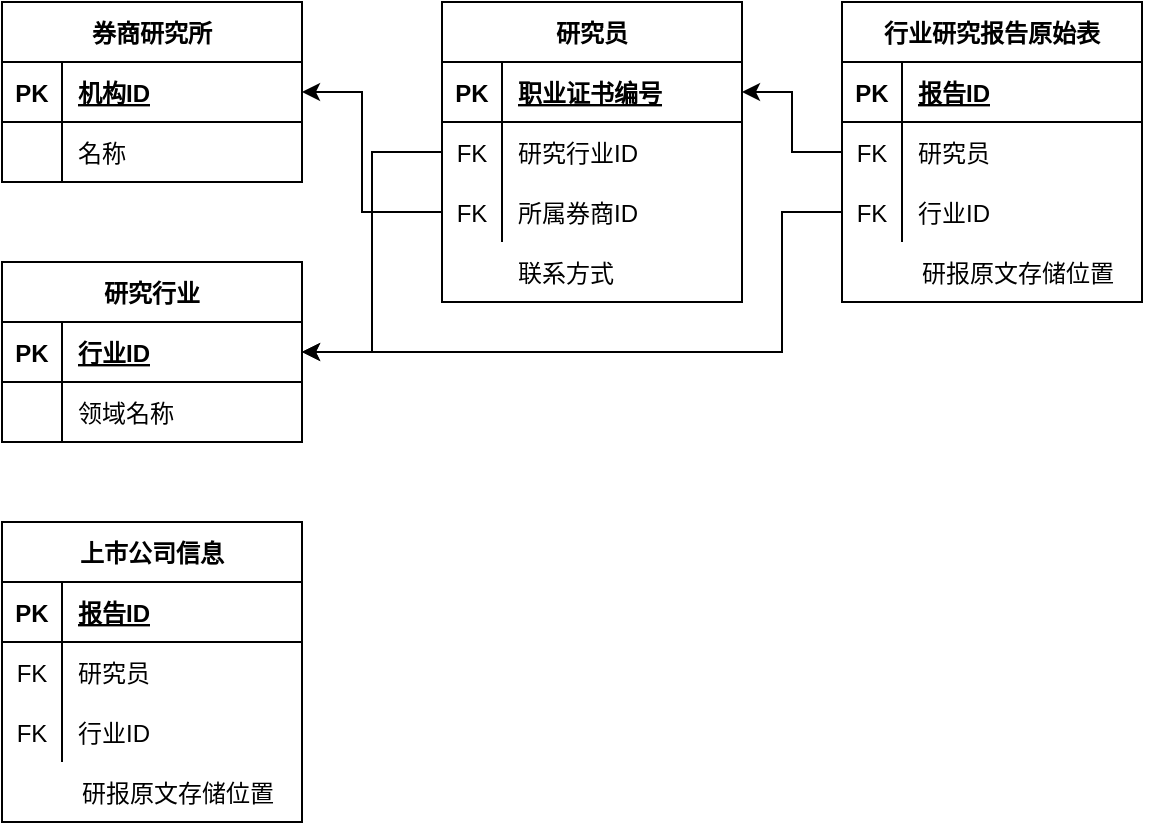 <mxfile version="14.4.9" type="github">
  <diagram id="uSX-9S-eXGz2k6nIvwEQ" name="第 1 页">
    <mxGraphModel dx="894" dy="589" grid="1" gridSize="10" guides="1" tooltips="1" connect="1" arrows="1" fold="1" page="1" pageScale="1" pageWidth="850" pageHeight="1100" math="0" shadow="0">
      <root>
        <mxCell id="0" />
        <mxCell id="1" parent="0" />
        <mxCell id="vnZ6nE50Qv4-x-l0_GSR-1" value="券商研究所" style="shape=table;startSize=30;container=1;collapsible=1;childLayout=tableLayout;fixedRows=1;rowLines=0;fontStyle=1;align=center;resizeLast=1;" vertex="1" parent="1">
          <mxGeometry x="60" y="110" width="150" height="90" as="geometry" />
        </mxCell>
        <mxCell id="vnZ6nE50Qv4-x-l0_GSR-2" value="" style="shape=partialRectangle;collapsible=0;dropTarget=0;pointerEvents=0;fillColor=none;top=0;left=0;bottom=1;right=0;points=[[0,0.5],[1,0.5]];portConstraint=eastwest;" vertex="1" parent="vnZ6nE50Qv4-x-l0_GSR-1">
          <mxGeometry y="30" width="150" height="30" as="geometry" />
        </mxCell>
        <mxCell id="vnZ6nE50Qv4-x-l0_GSR-3" value="PK" style="shape=partialRectangle;connectable=0;fillColor=none;top=0;left=0;bottom=0;right=0;fontStyle=1;overflow=hidden;" vertex="1" parent="vnZ6nE50Qv4-x-l0_GSR-2">
          <mxGeometry width="30" height="30" as="geometry" />
        </mxCell>
        <mxCell id="vnZ6nE50Qv4-x-l0_GSR-4" value="机构ID" style="shape=partialRectangle;connectable=0;fillColor=none;top=0;left=0;bottom=0;right=0;align=left;spacingLeft=6;fontStyle=5;overflow=hidden;" vertex="1" parent="vnZ6nE50Qv4-x-l0_GSR-2">
          <mxGeometry x="30" width="120" height="30" as="geometry" />
        </mxCell>
        <mxCell id="vnZ6nE50Qv4-x-l0_GSR-5" value="" style="shape=partialRectangle;collapsible=0;dropTarget=0;pointerEvents=0;fillColor=none;top=0;left=0;bottom=0;right=0;points=[[0,0.5],[1,0.5]];portConstraint=eastwest;" vertex="1" parent="vnZ6nE50Qv4-x-l0_GSR-1">
          <mxGeometry y="60" width="150" height="30" as="geometry" />
        </mxCell>
        <mxCell id="vnZ6nE50Qv4-x-l0_GSR-6" value="" style="shape=partialRectangle;connectable=0;fillColor=none;top=0;left=0;bottom=0;right=0;editable=1;overflow=hidden;" vertex="1" parent="vnZ6nE50Qv4-x-l0_GSR-5">
          <mxGeometry width="30" height="30" as="geometry" />
        </mxCell>
        <mxCell id="vnZ6nE50Qv4-x-l0_GSR-7" value="名称" style="shape=partialRectangle;connectable=0;fillColor=none;top=0;left=0;bottom=0;right=0;align=left;spacingLeft=6;overflow=hidden;" vertex="1" parent="vnZ6nE50Qv4-x-l0_GSR-5">
          <mxGeometry x="30" width="120" height="30" as="geometry" />
        </mxCell>
        <mxCell id="vnZ6nE50Qv4-x-l0_GSR-58" style="edgeStyle=orthogonalEdgeStyle;rounded=0;orthogonalLoop=1;jettySize=auto;html=1;exitX=0;exitY=0.5;exitDx=0;exitDy=0;" edge="1" parent="1" source="vnZ6nE50Qv4-x-l0_GSR-55" target="vnZ6nE50Qv4-x-l0_GSR-2">
          <mxGeometry relative="1" as="geometry">
            <Array as="points">
              <mxPoint x="240" y="215" />
              <mxPoint x="240" y="155" />
            </Array>
          </mxGeometry>
        </mxCell>
        <mxCell id="vnZ6nE50Qv4-x-l0_GSR-59" value="研究行业" style="shape=table;startSize=30;container=1;collapsible=1;childLayout=tableLayout;fixedRows=1;rowLines=0;fontStyle=1;align=center;resizeLast=1;" vertex="1" parent="1">
          <mxGeometry x="60" y="240" width="150" height="90" as="geometry" />
        </mxCell>
        <mxCell id="vnZ6nE50Qv4-x-l0_GSR-60" value="" style="shape=partialRectangle;collapsible=0;dropTarget=0;pointerEvents=0;fillColor=none;top=0;left=0;bottom=1;right=0;points=[[0,0.5],[1,0.5]];portConstraint=eastwest;" vertex="1" parent="vnZ6nE50Qv4-x-l0_GSR-59">
          <mxGeometry y="30" width="150" height="30" as="geometry" />
        </mxCell>
        <mxCell id="vnZ6nE50Qv4-x-l0_GSR-61" value="PK" style="shape=partialRectangle;connectable=0;fillColor=none;top=0;left=0;bottom=0;right=0;fontStyle=1;overflow=hidden;" vertex="1" parent="vnZ6nE50Qv4-x-l0_GSR-60">
          <mxGeometry width="30" height="30" as="geometry" />
        </mxCell>
        <mxCell id="vnZ6nE50Qv4-x-l0_GSR-62" value="行业ID" style="shape=partialRectangle;connectable=0;fillColor=none;top=0;left=0;bottom=0;right=0;align=left;spacingLeft=6;fontStyle=5;overflow=hidden;" vertex="1" parent="vnZ6nE50Qv4-x-l0_GSR-60">
          <mxGeometry x="30" width="120" height="30" as="geometry" />
        </mxCell>
        <mxCell id="vnZ6nE50Qv4-x-l0_GSR-63" value="" style="shape=partialRectangle;collapsible=0;dropTarget=0;pointerEvents=0;fillColor=none;top=0;left=0;bottom=0;right=0;points=[[0,0.5],[1,0.5]];portConstraint=eastwest;" vertex="1" parent="vnZ6nE50Qv4-x-l0_GSR-59">
          <mxGeometry y="60" width="150" height="30" as="geometry" />
        </mxCell>
        <mxCell id="vnZ6nE50Qv4-x-l0_GSR-64" value="" style="shape=partialRectangle;connectable=0;fillColor=none;top=0;left=0;bottom=0;right=0;editable=1;overflow=hidden;" vertex="1" parent="vnZ6nE50Qv4-x-l0_GSR-63">
          <mxGeometry width="30" height="30" as="geometry" />
        </mxCell>
        <mxCell id="vnZ6nE50Qv4-x-l0_GSR-65" value="领域名称" style="shape=partialRectangle;connectable=0;fillColor=none;top=0;left=0;bottom=0;right=0;align=left;spacingLeft=6;overflow=hidden;" vertex="1" parent="vnZ6nE50Qv4-x-l0_GSR-63">
          <mxGeometry x="30" width="120" height="30" as="geometry" />
        </mxCell>
        <mxCell id="vnZ6nE50Qv4-x-l0_GSR-75" value="" style="group" vertex="1" connectable="0" parent="1">
          <mxGeometry x="280" y="110" width="150" height="150" as="geometry" />
        </mxCell>
        <mxCell id="vnZ6nE50Qv4-x-l0_GSR-45" value="研究员" style="shape=table;startSize=30;container=1;collapsible=1;childLayout=tableLayout;fixedRows=1;rowLines=0;fontStyle=1;align=center;resizeLast=1;" vertex="1" parent="vnZ6nE50Qv4-x-l0_GSR-75">
          <mxGeometry width="150" height="150" as="geometry" />
        </mxCell>
        <mxCell id="vnZ6nE50Qv4-x-l0_GSR-46" value="" style="shape=partialRectangle;collapsible=0;dropTarget=0;pointerEvents=0;fillColor=none;top=0;left=0;bottom=1;right=0;points=[[0,0.5],[1,0.5]];portConstraint=eastwest;" vertex="1" parent="vnZ6nE50Qv4-x-l0_GSR-45">
          <mxGeometry y="30" width="150" height="30" as="geometry" />
        </mxCell>
        <mxCell id="vnZ6nE50Qv4-x-l0_GSR-47" value="PK" style="shape=partialRectangle;connectable=0;fillColor=none;top=0;left=0;bottom=0;right=0;fontStyle=1;overflow=hidden;" vertex="1" parent="vnZ6nE50Qv4-x-l0_GSR-46">
          <mxGeometry width="30" height="30" as="geometry" />
        </mxCell>
        <mxCell id="vnZ6nE50Qv4-x-l0_GSR-48" value="职业证书编号" style="shape=partialRectangle;connectable=0;fillColor=none;top=0;left=0;bottom=0;right=0;align=left;spacingLeft=6;fontStyle=5;overflow=hidden;" vertex="1" parent="vnZ6nE50Qv4-x-l0_GSR-46">
          <mxGeometry x="30" width="120" height="30" as="geometry" />
        </mxCell>
        <mxCell id="vnZ6nE50Qv4-x-l0_GSR-49" value="" style="shape=partialRectangle;collapsible=0;dropTarget=0;pointerEvents=0;fillColor=none;top=0;left=0;bottom=0;right=0;points=[[0,0.5],[1,0.5]];portConstraint=eastwest;" vertex="1" parent="vnZ6nE50Qv4-x-l0_GSR-45">
          <mxGeometry y="60" width="150" height="30" as="geometry" />
        </mxCell>
        <mxCell id="vnZ6nE50Qv4-x-l0_GSR-50" value="FK" style="shape=partialRectangle;connectable=0;fillColor=none;top=0;left=0;bottom=0;right=0;editable=1;overflow=hidden;" vertex="1" parent="vnZ6nE50Qv4-x-l0_GSR-49">
          <mxGeometry width="30" height="30" as="geometry" />
        </mxCell>
        <mxCell id="vnZ6nE50Qv4-x-l0_GSR-51" value="研究行业ID" style="shape=partialRectangle;connectable=0;fillColor=none;top=0;left=0;bottom=0;right=0;align=left;spacingLeft=6;overflow=hidden;" vertex="1" parent="vnZ6nE50Qv4-x-l0_GSR-49">
          <mxGeometry x="30" width="120" height="30" as="geometry" />
        </mxCell>
        <mxCell id="vnZ6nE50Qv4-x-l0_GSR-55" value="" style="shape=partialRectangle;collapsible=0;dropTarget=0;pointerEvents=0;fillColor=none;top=0;left=0;bottom=0;right=0;points=[[0,0.5],[1,0.5]];portConstraint=eastwest;" vertex="1" parent="vnZ6nE50Qv4-x-l0_GSR-45">
          <mxGeometry y="90" width="150" height="30" as="geometry" />
        </mxCell>
        <mxCell id="vnZ6nE50Qv4-x-l0_GSR-56" value="FK" style="shape=partialRectangle;connectable=0;fillColor=none;top=0;left=0;bottom=0;right=0;editable=1;overflow=hidden;" vertex="1" parent="vnZ6nE50Qv4-x-l0_GSR-55">
          <mxGeometry width="30" height="30" as="geometry" />
        </mxCell>
        <mxCell id="vnZ6nE50Qv4-x-l0_GSR-57" value="所属券商ID" style="shape=partialRectangle;connectable=0;fillColor=none;top=0;left=0;bottom=0;right=0;align=left;spacingLeft=6;overflow=hidden;" vertex="1" parent="vnZ6nE50Qv4-x-l0_GSR-55">
          <mxGeometry x="30" width="120" height="30" as="geometry" />
        </mxCell>
        <mxCell id="vnZ6nE50Qv4-x-l0_GSR-73" value="" style="shape=partialRectangle;connectable=0;fillColor=none;top=0;left=0;bottom=0;right=0;editable=1;overflow=hidden;" vertex="1" parent="vnZ6nE50Qv4-x-l0_GSR-75">
          <mxGeometry y="120" width="30" height="30" as="geometry" />
        </mxCell>
        <mxCell id="vnZ6nE50Qv4-x-l0_GSR-74" value="联系方式" style="shape=partialRectangle;connectable=0;fillColor=none;top=0;left=0;bottom=0;right=0;align=left;spacingLeft=6;overflow=hidden;" vertex="1" parent="vnZ6nE50Qv4-x-l0_GSR-75">
          <mxGeometry x="30" y="120" width="120" height="30" as="geometry" />
        </mxCell>
        <mxCell id="vnZ6nE50Qv4-x-l0_GSR-77" style="edgeStyle=orthogonalEdgeStyle;rounded=0;orthogonalLoop=1;jettySize=auto;html=1;exitX=0;exitY=0.5;exitDx=0;exitDy=0;entryX=1;entryY=0.5;entryDx=0;entryDy=0;" edge="1" parent="1" source="vnZ6nE50Qv4-x-l0_GSR-49" target="vnZ6nE50Qv4-x-l0_GSR-60">
          <mxGeometry relative="1" as="geometry" />
        </mxCell>
        <mxCell id="vnZ6nE50Qv4-x-l0_GSR-78" value="" style="group" vertex="1" connectable="0" parent="1">
          <mxGeometry x="480" y="110" width="160" height="150" as="geometry" />
        </mxCell>
        <mxCell id="vnZ6nE50Qv4-x-l0_GSR-79" value="行业研究报告原始表" style="shape=table;startSize=30;container=1;collapsible=1;childLayout=tableLayout;fixedRows=1;rowLines=0;fontStyle=1;align=center;resizeLast=1;" vertex="1" parent="vnZ6nE50Qv4-x-l0_GSR-78">
          <mxGeometry width="150" height="150" as="geometry" />
        </mxCell>
        <mxCell id="vnZ6nE50Qv4-x-l0_GSR-80" value="" style="shape=partialRectangle;collapsible=0;dropTarget=0;pointerEvents=0;fillColor=none;top=0;left=0;bottom=1;right=0;points=[[0,0.5],[1,0.5]];portConstraint=eastwest;" vertex="1" parent="vnZ6nE50Qv4-x-l0_GSR-79">
          <mxGeometry y="30" width="150" height="30" as="geometry" />
        </mxCell>
        <mxCell id="vnZ6nE50Qv4-x-l0_GSR-81" value="PK" style="shape=partialRectangle;connectable=0;fillColor=none;top=0;left=0;bottom=0;right=0;fontStyle=1;overflow=hidden;" vertex="1" parent="vnZ6nE50Qv4-x-l0_GSR-80">
          <mxGeometry width="30" height="30" as="geometry" />
        </mxCell>
        <mxCell id="vnZ6nE50Qv4-x-l0_GSR-82" value="报告ID" style="shape=partialRectangle;connectable=0;fillColor=none;top=0;left=0;bottom=0;right=0;align=left;spacingLeft=6;fontStyle=5;overflow=hidden;" vertex="1" parent="vnZ6nE50Qv4-x-l0_GSR-80">
          <mxGeometry x="30" width="120" height="30" as="geometry" />
        </mxCell>
        <mxCell id="vnZ6nE50Qv4-x-l0_GSR-83" value="" style="shape=partialRectangle;collapsible=0;dropTarget=0;pointerEvents=0;fillColor=none;top=0;left=0;bottom=0;right=0;points=[[0,0.5],[1,0.5]];portConstraint=eastwest;" vertex="1" parent="vnZ6nE50Qv4-x-l0_GSR-79">
          <mxGeometry y="60" width="150" height="30" as="geometry" />
        </mxCell>
        <mxCell id="vnZ6nE50Qv4-x-l0_GSR-84" value="FK" style="shape=partialRectangle;connectable=0;fillColor=none;top=0;left=0;bottom=0;right=0;editable=1;overflow=hidden;" vertex="1" parent="vnZ6nE50Qv4-x-l0_GSR-83">
          <mxGeometry width="30" height="30" as="geometry" />
        </mxCell>
        <mxCell id="vnZ6nE50Qv4-x-l0_GSR-85" value="研究员" style="shape=partialRectangle;connectable=0;fillColor=none;top=0;left=0;bottom=0;right=0;align=left;spacingLeft=6;overflow=hidden;" vertex="1" parent="vnZ6nE50Qv4-x-l0_GSR-83">
          <mxGeometry x="30" width="120" height="30" as="geometry" />
        </mxCell>
        <mxCell id="vnZ6nE50Qv4-x-l0_GSR-86" value="" style="shape=partialRectangle;collapsible=0;dropTarget=0;pointerEvents=0;fillColor=none;top=0;left=0;bottom=0;right=0;points=[[0,0.5],[1,0.5]];portConstraint=eastwest;" vertex="1" parent="vnZ6nE50Qv4-x-l0_GSR-79">
          <mxGeometry y="90" width="150" height="30" as="geometry" />
        </mxCell>
        <mxCell id="vnZ6nE50Qv4-x-l0_GSR-87" value="FK" style="shape=partialRectangle;connectable=0;fillColor=none;top=0;left=0;bottom=0;right=0;editable=1;overflow=hidden;" vertex="1" parent="vnZ6nE50Qv4-x-l0_GSR-86">
          <mxGeometry width="30" height="30" as="geometry" />
        </mxCell>
        <mxCell id="vnZ6nE50Qv4-x-l0_GSR-88" value="行业ID" style="shape=partialRectangle;connectable=0;fillColor=none;top=0;left=0;bottom=0;right=0;align=left;spacingLeft=6;overflow=hidden;" vertex="1" parent="vnZ6nE50Qv4-x-l0_GSR-86">
          <mxGeometry x="30" width="120" height="30" as="geometry" />
        </mxCell>
        <mxCell id="vnZ6nE50Qv4-x-l0_GSR-94" style="edgeStyle=orthogonalEdgeStyle;rounded=0;orthogonalLoop=1;jettySize=auto;html=1;exitX=1;exitY=0.5;exitDx=0;exitDy=0;" edge="1" parent="vnZ6nE50Qv4-x-l0_GSR-79" source="vnZ6nE50Qv4-x-l0_GSR-83" target="vnZ6nE50Qv4-x-l0_GSR-83">
          <mxGeometry relative="1" as="geometry" />
        </mxCell>
        <mxCell id="vnZ6nE50Qv4-x-l0_GSR-89" value="" style="shape=partialRectangle;connectable=0;fillColor=none;top=0;left=0;bottom=0;right=0;editable=1;overflow=hidden;" vertex="1" parent="vnZ6nE50Qv4-x-l0_GSR-78">
          <mxGeometry y="120" width="32" height="30" as="geometry" />
        </mxCell>
        <mxCell id="vnZ6nE50Qv4-x-l0_GSR-90" value="研报原文存储位置" style="shape=partialRectangle;connectable=0;fillColor=none;top=0;left=0;bottom=0;right=0;align=left;spacingLeft=6;overflow=hidden;" vertex="1" parent="vnZ6nE50Qv4-x-l0_GSR-78">
          <mxGeometry x="32" y="120" width="128" height="30" as="geometry" />
        </mxCell>
        <mxCell id="vnZ6nE50Qv4-x-l0_GSR-91" style="edgeStyle=orthogonalEdgeStyle;rounded=0;orthogonalLoop=1;jettySize=auto;html=1;exitX=0;exitY=0.5;exitDx=0;exitDy=0;entryX=1;entryY=0.5;entryDx=0;entryDy=0;" edge="1" parent="1" source="vnZ6nE50Qv4-x-l0_GSR-86" target="vnZ6nE50Qv4-x-l0_GSR-60">
          <mxGeometry relative="1" as="geometry">
            <Array as="points">
              <mxPoint x="450" y="215" />
              <mxPoint x="450" y="285" />
            </Array>
          </mxGeometry>
        </mxCell>
        <mxCell id="vnZ6nE50Qv4-x-l0_GSR-92" style="edgeStyle=orthogonalEdgeStyle;rounded=0;orthogonalLoop=1;jettySize=auto;html=1;exitX=0;exitY=0.5;exitDx=0;exitDy=0;entryX=1;entryY=0.5;entryDx=0;entryDy=0;" edge="1" parent="1" source="vnZ6nE50Qv4-x-l0_GSR-83" target="vnZ6nE50Qv4-x-l0_GSR-46">
          <mxGeometry relative="1" as="geometry" />
        </mxCell>
        <mxCell id="vnZ6nE50Qv4-x-l0_GSR-95" value="" style="group" vertex="1" connectable="0" parent="1">
          <mxGeometry x="60" y="370" width="160" height="150" as="geometry" />
        </mxCell>
        <mxCell id="vnZ6nE50Qv4-x-l0_GSR-96" value="上市公司信息" style="shape=table;startSize=30;container=1;collapsible=1;childLayout=tableLayout;fixedRows=1;rowLines=0;fontStyle=1;align=center;resizeLast=1;" vertex="1" parent="vnZ6nE50Qv4-x-l0_GSR-95">
          <mxGeometry width="150" height="150" as="geometry" />
        </mxCell>
        <mxCell id="vnZ6nE50Qv4-x-l0_GSR-97" value="" style="shape=partialRectangle;collapsible=0;dropTarget=0;pointerEvents=0;fillColor=none;top=0;left=0;bottom=1;right=0;points=[[0,0.5],[1,0.5]];portConstraint=eastwest;" vertex="1" parent="vnZ6nE50Qv4-x-l0_GSR-96">
          <mxGeometry y="30" width="150" height="30" as="geometry" />
        </mxCell>
        <mxCell id="vnZ6nE50Qv4-x-l0_GSR-98" value="PK" style="shape=partialRectangle;connectable=0;fillColor=none;top=0;left=0;bottom=0;right=0;fontStyle=1;overflow=hidden;" vertex="1" parent="vnZ6nE50Qv4-x-l0_GSR-97">
          <mxGeometry width="30" height="30" as="geometry" />
        </mxCell>
        <mxCell id="vnZ6nE50Qv4-x-l0_GSR-99" value="报告ID" style="shape=partialRectangle;connectable=0;fillColor=none;top=0;left=0;bottom=0;right=0;align=left;spacingLeft=6;fontStyle=5;overflow=hidden;" vertex="1" parent="vnZ6nE50Qv4-x-l0_GSR-97">
          <mxGeometry x="30" width="120" height="30" as="geometry" />
        </mxCell>
        <mxCell id="vnZ6nE50Qv4-x-l0_GSR-100" value="" style="shape=partialRectangle;collapsible=0;dropTarget=0;pointerEvents=0;fillColor=none;top=0;left=0;bottom=0;right=0;points=[[0,0.5],[1,0.5]];portConstraint=eastwest;" vertex="1" parent="vnZ6nE50Qv4-x-l0_GSR-96">
          <mxGeometry y="60" width="150" height="30" as="geometry" />
        </mxCell>
        <mxCell id="vnZ6nE50Qv4-x-l0_GSR-101" value="FK" style="shape=partialRectangle;connectable=0;fillColor=none;top=0;left=0;bottom=0;right=0;editable=1;overflow=hidden;" vertex="1" parent="vnZ6nE50Qv4-x-l0_GSR-100">
          <mxGeometry width="30" height="30" as="geometry" />
        </mxCell>
        <mxCell id="vnZ6nE50Qv4-x-l0_GSR-102" value="研究员" style="shape=partialRectangle;connectable=0;fillColor=none;top=0;left=0;bottom=0;right=0;align=left;spacingLeft=6;overflow=hidden;" vertex="1" parent="vnZ6nE50Qv4-x-l0_GSR-100">
          <mxGeometry x="30" width="120" height="30" as="geometry" />
        </mxCell>
        <mxCell id="vnZ6nE50Qv4-x-l0_GSR-103" value="" style="shape=partialRectangle;collapsible=0;dropTarget=0;pointerEvents=0;fillColor=none;top=0;left=0;bottom=0;right=0;points=[[0,0.5],[1,0.5]];portConstraint=eastwest;" vertex="1" parent="vnZ6nE50Qv4-x-l0_GSR-96">
          <mxGeometry y="90" width="150" height="30" as="geometry" />
        </mxCell>
        <mxCell id="vnZ6nE50Qv4-x-l0_GSR-104" value="FK" style="shape=partialRectangle;connectable=0;fillColor=none;top=0;left=0;bottom=0;right=0;editable=1;overflow=hidden;" vertex="1" parent="vnZ6nE50Qv4-x-l0_GSR-103">
          <mxGeometry width="30" height="30" as="geometry" />
        </mxCell>
        <mxCell id="vnZ6nE50Qv4-x-l0_GSR-105" value="行业ID" style="shape=partialRectangle;connectable=0;fillColor=none;top=0;left=0;bottom=0;right=0;align=left;spacingLeft=6;overflow=hidden;" vertex="1" parent="vnZ6nE50Qv4-x-l0_GSR-103">
          <mxGeometry x="30" width="120" height="30" as="geometry" />
        </mxCell>
        <mxCell id="vnZ6nE50Qv4-x-l0_GSR-106" style="edgeStyle=orthogonalEdgeStyle;rounded=0;orthogonalLoop=1;jettySize=auto;html=1;exitX=1;exitY=0.5;exitDx=0;exitDy=0;" edge="1" parent="vnZ6nE50Qv4-x-l0_GSR-96" source="vnZ6nE50Qv4-x-l0_GSR-100" target="vnZ6nE50Qv4-x-l0_GSR-100">
          <mxGeometry relative="1" as="geometry" />
        </mxCell>
        <mxCell id="vnZ6nE50Qv4-x-l0_GSR-107" value="" style="shape=partialRectangle;connectable=0;fillColor=none;top=0;left=0;bottom=0;right=0;editable=1;overflow=hidden;" vertex="1" parent="vnZ6nE50Qv4-x-l0_GSR-95">
          <mxGeometry y="120" width="32" height="30" as="geometry" />
        </mxCell>
        <mxCell id="vnZ6nE50Qv4-x-l0_GSR-108" value="研报原文存储位置" style="shape=partialRectangle;connectable=0;fillColor=none;top=0;left=0;bottom=0;right=0;align=left;spacingLeft=6;overflow=hidden;" vertex="1" parent="vnZ6nE50Qv4-x-l0_GSR-95">
          <mxGeometry x="32" y="120" width="128" height="30" as="geometry" />
        </mxCell>
      </root>
    </mxGraphModel>
  </diagram>
</mxfile>
